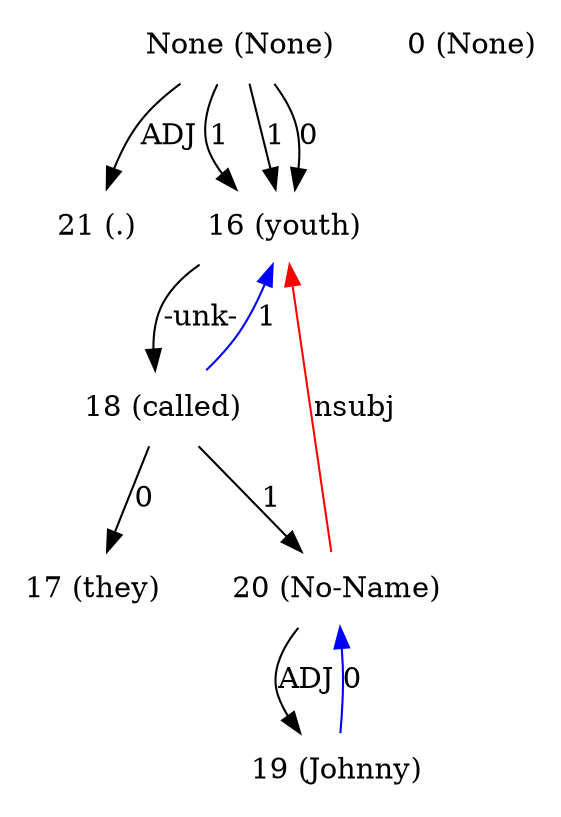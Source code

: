 digraph G{
edge [dir=forward]
node [shape=plaintext]

None [label="None (None)"]
None -> 21 [label="ADJ"]
None [label="None (None)"]
None -> 16 [label="1"]
None [label="None (None)"]
None -> 16 [label="1"]
None [label="None (None)"]
None -> 16 [label="0"]
0 [label="0 (None)"]
16 [label="16 (youth)"]
16 -> 18 [label="-unk-"]
20 -> 16 [label="nsubj", color="red"]
17 [label="17 (they)"]
18 [label="18 (called)"]
18 -> 20 [label="1"]
18 -> 16 [label="1", color="blue"]
18 -> 17 [label="0"]
19 [label="19 (Johnny)"]
19 -> 20 [label="0", color="blue"]
20 [label="20 (No-Name)"]
20 -> 19 [label="ADJ"]
21 [label="21 (.)"]
}
